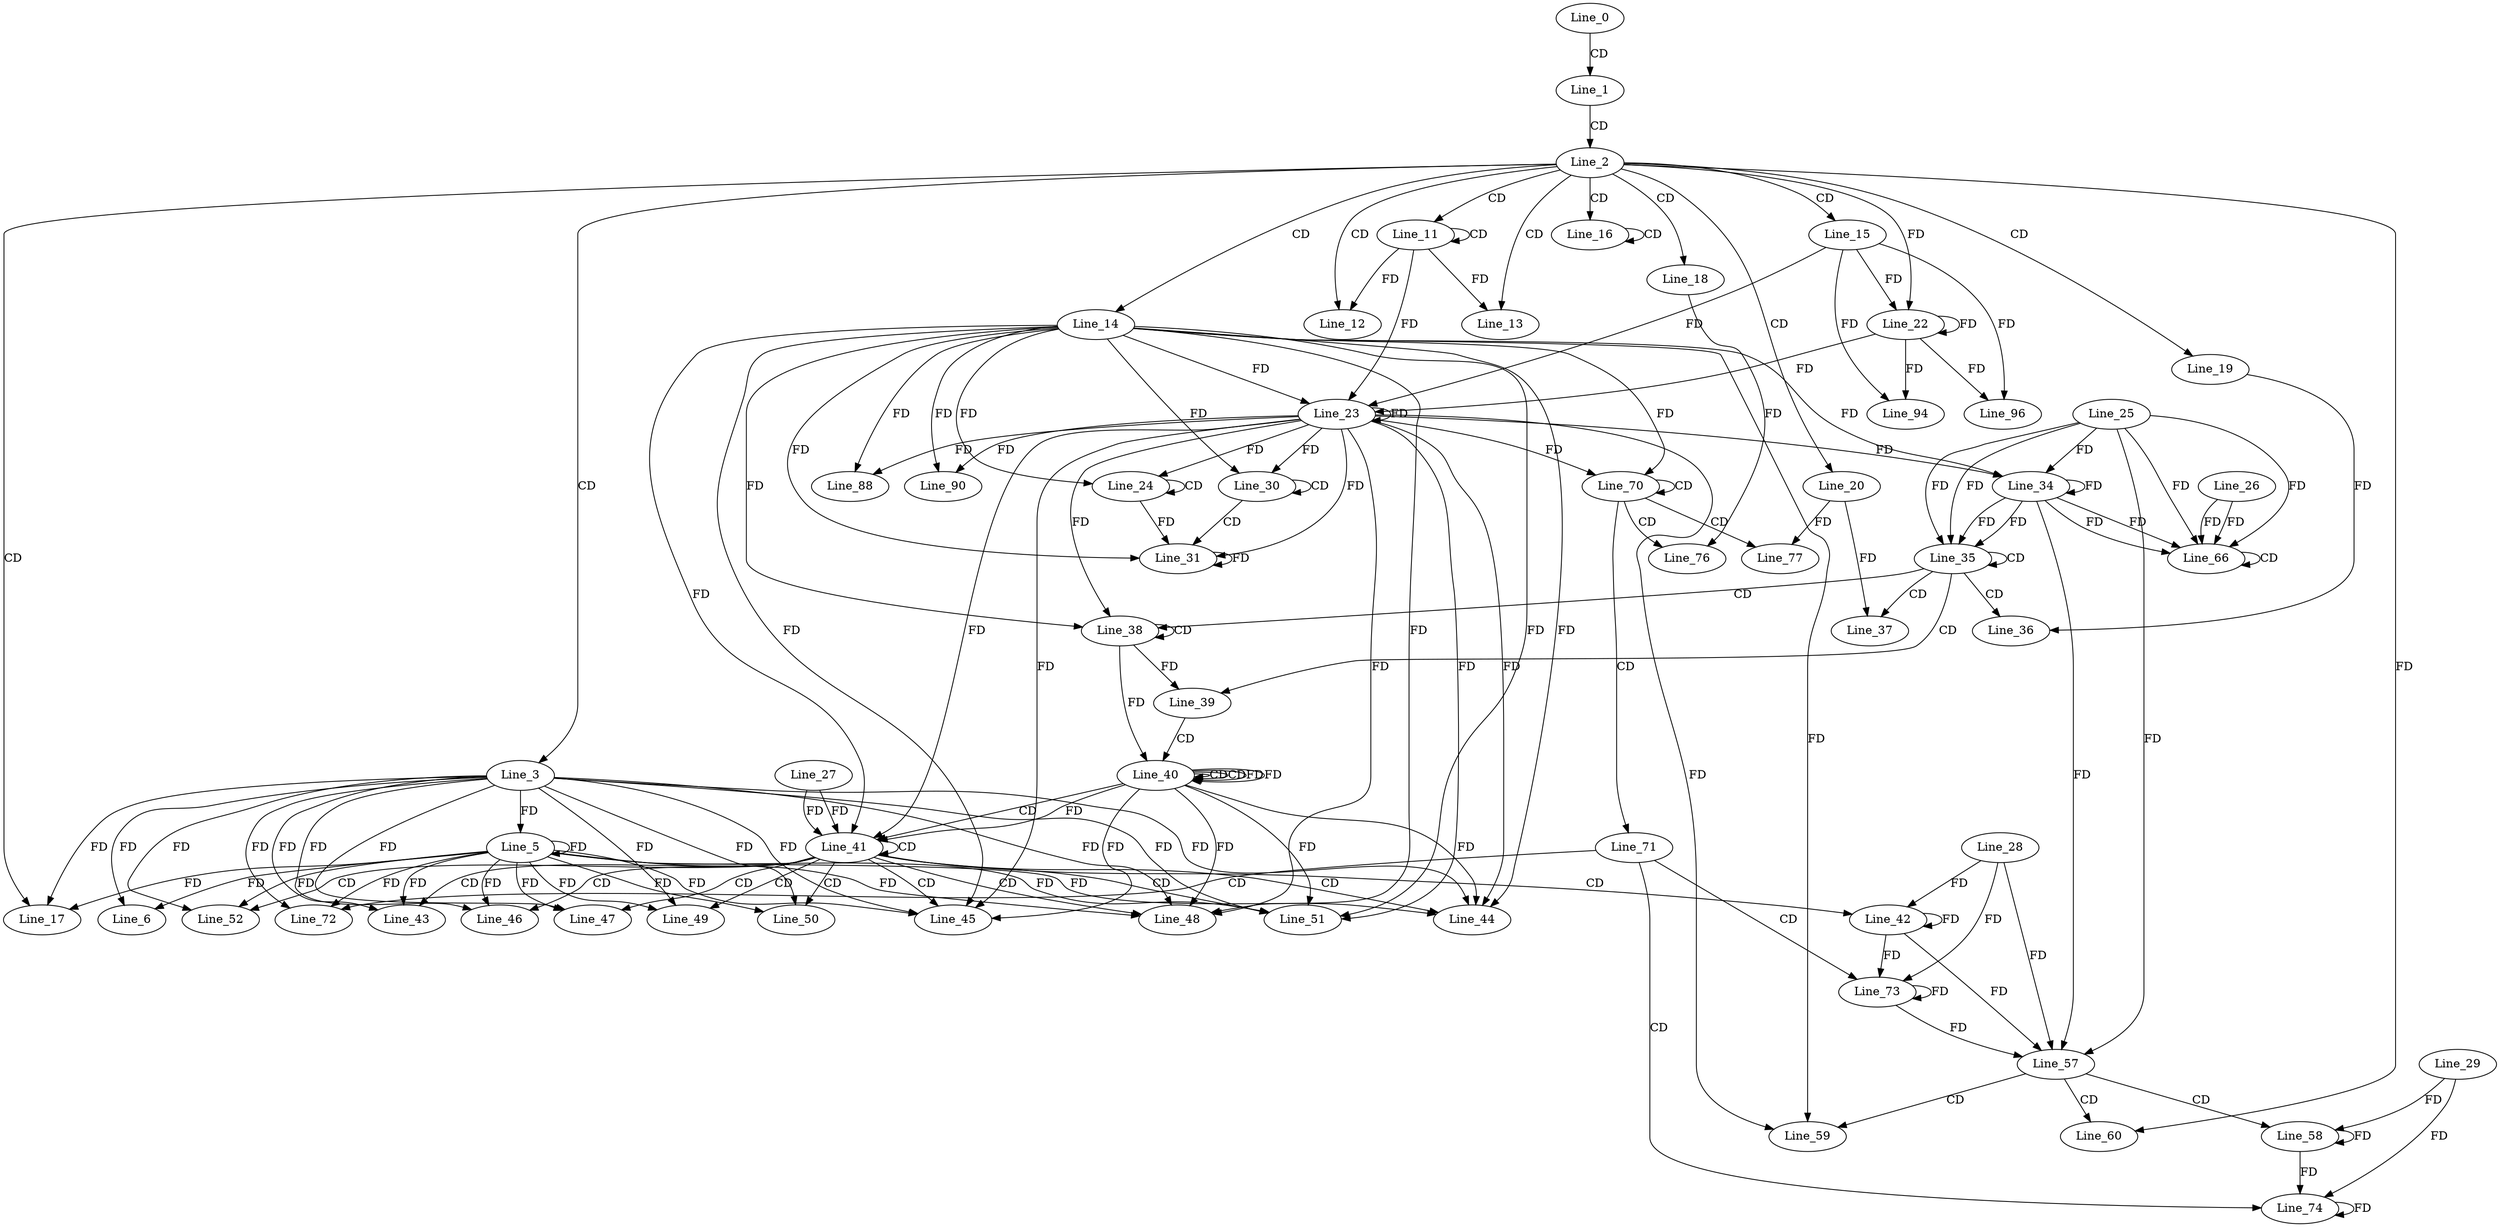 digraph G {
  Line_0;
  Line_1;
  Line_2;
  Line_3;
  Line_5;
  Line_6;
  Line_11;
  Line_11;
  Line_12;
  Line_13;
  Line_14;
  Line_15;
  Line_16;
  Line_16;
  Line_17;
  Line_18;
  Line_19;
  Line_20;
  Line_22;
  Line_22;
  Line_23;
  Line_23;
  Line_24;
  Line_24;
  Line_30;
  Line_30;
  Line_31;
  Line_31;
  Line_34;
  Line_25;
  Line_34;
  Line_35;
  Line_35;
  Line_36;
  Line_37;
  Line_38;
  Line_38;
  Line_39;
  Line_40;
  Line_40;
  Line_40;
  Line_41;
  Line_27;
  Line_41;
  Line_41;
  Line_42;
  Line_28;
  Line_43;
  Line_44;
  Line_44;
  Line_45;
  Line_45;
  Line_46;
  Line_47;
  Line_48;
  Line_48;
  Line_49;
  Line_50;
  Line_51;
  Line_51;
  Line_52;
  Line_57;
  Line_57;
  Line_58;
  Line_29;
  Line_59;
  Line_60;
  Line_66;
  Line_26;
  Line_66;
  Line_70;
  Line_70;
  Line_70;
  Line_71;
  Line_72;
  Line_73;
  Line_74;
  Line_76;
  Line_77;
  Line_88;
  Line_90;
  Line_94;
  Line_96;
  Line_0 -> Line_1 [ label="CD" ];
  Line_1 -> Line_2 [ label="CD" ];
  Line_2 -> Line_3 [ label="CD" ];
  Line_3 -> Line_5 [ label="FD" ];
  Line_5 -> Line_5 [ label="FD" ];
  Line_3 -> Line_6 [ label="FD" ];
  Line_5 -> Line_6 [ label="FD" ];
  Line_2 -> Line_11 [ label="CD" ];
  Line_11 -> Line_11 [ label="CD" ];
  Line_2 -> Line_12 [ label="CD" ];
  Line_11 -> Line_12 [ label="FD" ];
  Line_2 -> Line_13 [ label="CD" ];
  Line_11 -> Line_13 [ label="FD" ];
  Line_2 -> Line_14 [ label="CD" ];
  Line_2 -> Line_15 [ label="CD" ];
  Line_2 -> Line_16 [ label="CD" ];
  Line_16 -> Line_16 [ label="CD" ];
  Line_2 -> Line_17 [ label="CD" ];
  Line_3 -> Line_17 [ label="FD" ];
  Line_5 -> Line_17 [ label="FD" ];
  Line_2 -> Line_18 [ label="CD" ];
  Line_2 -> Line_19 [ label="CD" ];
  Line_2 -> Line_20 [ label="CD" ];
  Line_15 -> Line_22 [ label="FD" ];
  Line_22 -> Line_22 [ label="FD" ];
  Line_2 -> Line_22 [ label="FD" ];
  Line_14 -> Line_23 [ label="FD" ];
  Line_23 -> Line_23 [ label="FD" ];
  Line_11 -> Line_23 [ label="FD" ];
  Line_15 -> Line_23 [ label="FD" ];
  Line_22 -> Line_23 [ label="FD" ];
  Line_24 -> Line_24 [ label="CD" ];
  Line_14 -> Line_24 [ label="FD" ];
  Line_23 -> Line_24 [ label="FD" ];
  Line_30 -> Line_30 [ label="CD" ];
  Line_14 -> Line_30 [ label="FD" ];
  Line_23 -> Line_30 [ label="FD" ];
  Line_30 -> Line_31 [ label="CD" ];
  Line_31 -> Line_31 [ label="FD" ];
  Line_24 -> Line_31 [ label="FD" ];
  Line_14 -> Line_31 [ label="FD" ];
  Line_23 -> Line_31 [ label="FD" ];
  Line_34 -> Line_34 [ label="FD" ];
  Line_25 -> Line_34 [ label="FD" ];
  Line_14 -> Line_34 [ label="FD" ];
  Line_23 -> Line_34 [ label="FD" ];
  Line_34 -> Line_35 [ label="FD" ];
  Line_25 -> Line_35 [ label="FD" ];
  Line_35 -> Line_35 [ label="CD" ];
  Line_34 -> Line_35 [ label="FD" ];
  Line_25 -> Line_35 [ label="FD" ];
  Line_35 -> Line_36 [ label="CD" ];
  Line_19 -> Line_36 [ label="FD" ];
  Line_35 -> Line_37 [ label="CD" ];
  Line_20 -> Line_37 [ label="FD" ];
  Line_35 -> Line_38 [ label="CD" ];
  Line_38 -> Line_38 [ label="CD" ];
  Line_14 -> Line_38 [ label="FD" ];
  Line_23 -> Line_38 [ label="FD" ];
  Line_35 -> Line_39 [ label="CD" ];
  Line_38 -> Line_39 [ label="FD" ];
  Line_39 -> Line_40 [ label="CD" ];
  Line_40 -> Line_40 [ label="CD" ];
  Line_38 -> Line_40 [ label="FD" ];
  Line_40 -> Line_40 [ label="CD" ];
  Line_40 -> Line_40 [ label="FD" ];
  Line_40 -> Line_41 [ label="CD" ];
  Line_27 -> Line_41 [ label="FD" ];
  Line_41 -> Line_41 [ label="CD" ];
  Line_27 -> Line_41 [ label="FD" ];
  Line_14 -> Line_41 [ label="FD" ];
  Line_23 -> Line_41 [ label="FD" ];
  Line_40 -> Line_41 [ label="FD" ];
  Line_41 -> Line_42 [ label="CD" ];
  Line_42 -> Line_42 [ label="FD" ];
  Line_28 -> Line_42 [ label="FD" ];
  Line_41 -> Line_43 [ label="CD" ];
  Line_3 -> Line_43 [ label="FD" ];
  Line_5 -> Line_43 [ label="FD" ];
  Line_41 -> Line_44 [ label="CD" ];
  Line_3 -> Line_44 [ label="FD" ];
  Line_5 -> Line_44 [ label="FD" ];
  Line_14 -> Line_44 [ label="FD" ];
  Line_23 -> Line_44 [ label="FD" ];
  Line_40 -> Line_44 [ label="FD" ];
  Line_41 -> Line_45 [ label="CD" ];
  Line_3 -> Line_45 [ label="FD" ];
  Line_5 -> Line_45 [ label="FD" ];
  Line_14 -> Line_45 [ label="FD" ];
  Line_23 -> Line_45 [ label="FD" ];
  Line_40 -> Line_45 [ label="FD" ];
  Line_41 -> Line_46 [ label="CD" ];
  Line_3 -> Line_46 [ label="FD" ];
  Line_5 -> Line_46 [ label="FD" ];
  Line_41 -> Line_47 [ label="CD" ];
  Line_3 -> Line_47 [ label="FD" ];
  Line_5 -> Line_47 [ label="FD" ];
  Line_41 -> Line_48 [ label="CD" ];
  Line_3 -> Line_48 [ label="FD" ];
  Line_5 -> Line_48 [ label="FD" ];
  Line_14 -> Line_48 [ label="FD" ];
  Line_23 -> Line_48 [ label="FD" ];
  Line_40 -> Line_48 [ label="FD" ];
  Line_41 -> Line_49 [ label="CD" ];
  Line_3 -> Line_49 [ label="FD" ];
  Line_5 -> Line_49 [ label="FD" ];
  Line_41 -> Line_50 [ label="CD" ];
  Line_3 -> Line_50 [ label="FD" ];
  Line_5 -> Line_50 [ label="FD" ];
  Line_41 -> Line_51 [ label="CD" ];
  Line_3 -> Line_51 [ label="FD" ];
  Line_5 -> Line_51 [ label="FD" ];
  Line_14 -> Line_51 [ label="FD" ];
  Line_23 -> Line_51 [ label="FD" ];
  Line_40 -> Line_51 [ label="FD" ];
  Line_41 -> Line_52 [ label="CD" ];
  Line_3 -> Line_52 [ label="FD" ];
  Line_5 -> Line_52 [ label="FD" ];
  Line_42 -> Line_57 [ label="FD" ];
  Line_28 -> Line_57 [ label="FD" ];
  Line_34 -> Line_57 [ label="FD" ];
  Line_25 -> Line_57 [ label="FD" ];
  Line_57 -> Line_58 [ label="CD" ];
  Line_58 -> Line_58 [ label="FD" ];
  Line_29 -> Line_58 [ label="FD" ];
  Line_57 -> Line_59 [ label="CD" ];
  Line_14 -> Line_59 [ label="FD" ];
  Line_23 -> Line_59 [ label="FD" ];
  Line_57 -> Line_60 [ label="CD" ];
  Line_2 -> Line_60 [ label="FD" ];
  Line_34 -> Line_66 [ label="FD" ];
  Line_25 -> Line_66 [ label="FD" ];
  Line_26 -> Line_66 [ label="FD" ];
  Line_66 -> Line_66 [ label="CD" ];
  Line_34 -> Line_66 [ label="FD" ];
  Line_25 -> Line_66 [ label="FD" ];
  Line_26 -> Line_66 [ label="FD" ];
  Line_70 -> Line_70 [ label="CD" ];
  Line_14 -> Line_70 [ label="FD" ];
  Line_23 -> Line_70 [ label="FD" ];
  Line_70 -> Line_71 [ label="CD" ];
  Line_71 -> Line_72 [ label="CD" ];
  Line_3 -> Line_72 [ label="FD" ];
  Line_5 -> Line_72 [ label="FD" ];
  Line_71 -> Line_73 [ label="CD" ];
  Line_42 -> Line_73 [ label="FD" ];
  Line_73 -> Line_73 [ label="FD" ];
  Line_28 -> Line_73 [ label="FD" ];
  Line_71 -> Line_74 [ label="CD" ];
  Line_58 -> Line_74 [ label="FD" ];
  Line_74 -> Line_74 [ label="FD" ];
  Line_29 -> Line_74 [ label="FD" ];
  Line_70 -> Line_76 [ label="CD" ];
  Line_18 -> Line_76 [ label="FD" ];
  Line_70 -> Line_77 [ label="CD" ];
  Line_20 -> Line_77 [ label="FD" ];
  Line_14 -> Line_88 [ label="FD" ];
  Line_23 -> Line_88 [ label="FD" ];
  Line_14 -> Line_90 [ label="FD" ];
  Line_23 -> Line_90 [ label="FD" ];
  Line_15 -> Line_94 [ label="FD" ];
  Line_22 -> Line_94 [ label="FD" ];
  Line_15 -> Line_96 [ label="FD" ];
  Line_22 -> Line_96 [ label="FD" ];
  Line_73 -> Line_57 [ label="FD" ];
  Line_40 -> Line_40 [ label="FD" ];
}
